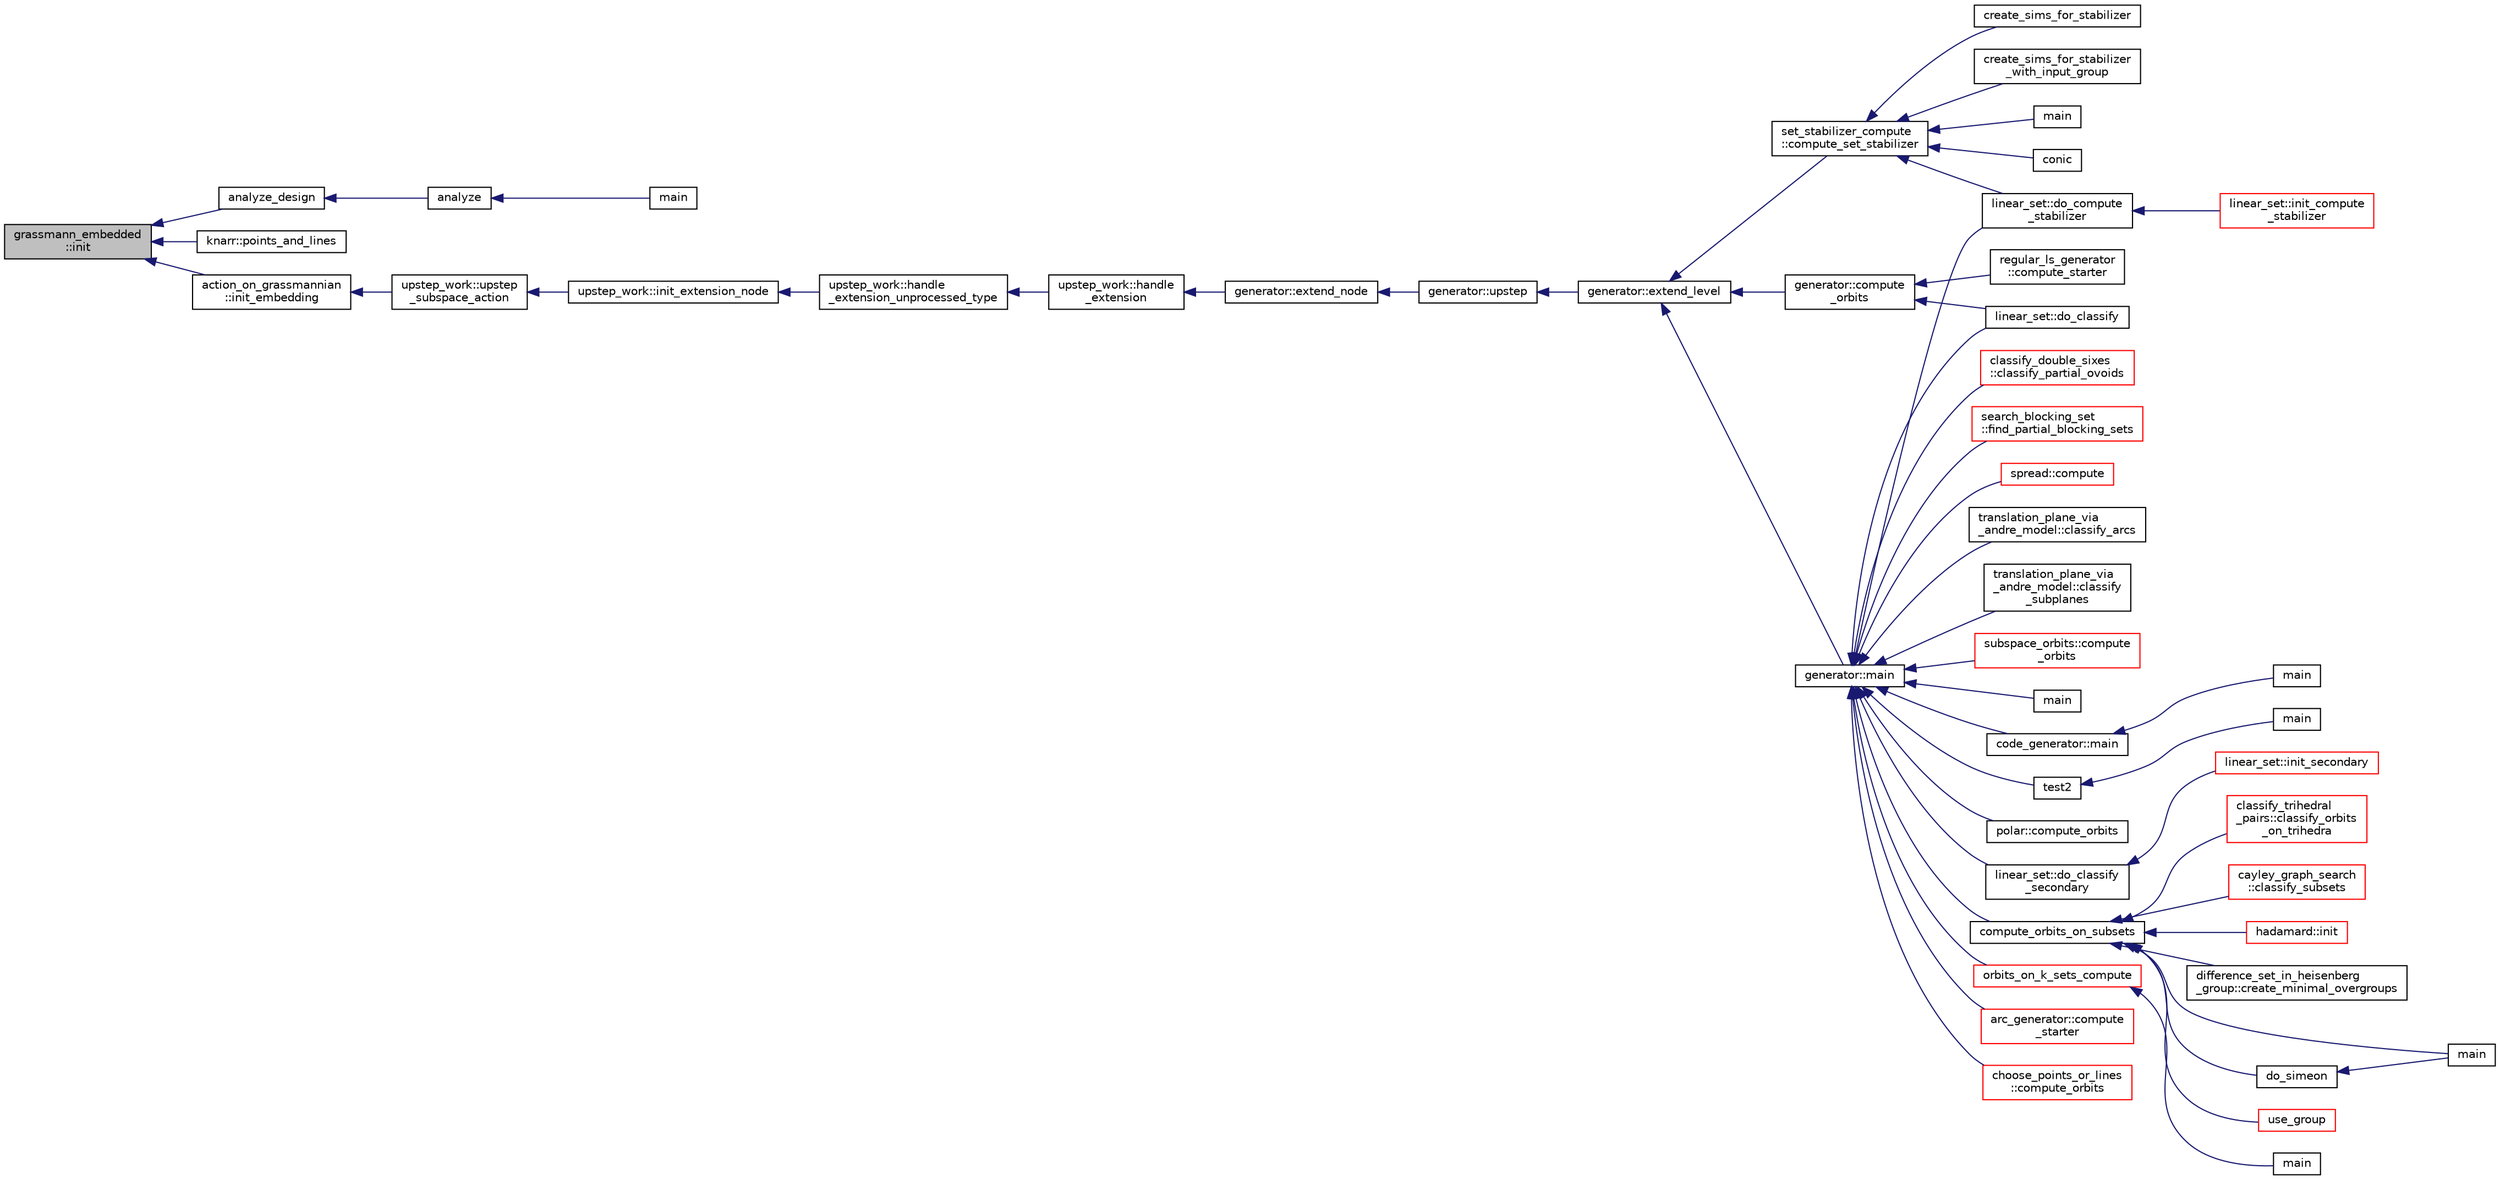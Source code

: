 digraph "grassmann_embedded::init"
{
  edge [fontname="Helvetica",fontsize="10",labelfontname="Helvetica",labelfontsize="10"];
  node [fontname="Helvetica",fontsize="10",shape=record];
  rankdir="LR";
  Node11 [label="grassmann_embedded\l::init",height=0.2,width=0.4,color="black", fillcolor="grey75", style="filled", fontcolor="black"];
  Node11 -> Node12 [dir="back",color="midnightblue",fontsize="10",style="solid",fontname="Helvetica"];
  Node12 [label="analyze_design",height=0.2,width=0.4,color="black", fillcolor="white", style="filled",URL="$d8/d03/analyze__q__designs_8_c.html#aeed4daa4f8cfe6d2005bd991432a6305"];
  Node12 -> Node13 [dir="back",color="midnightblue",fontsize="10",style="solid",fontname="Helvetica"];
  Node13 [label="analyze",height=0.2,width=0.4,color="black", fillcolor="white", style="filled",URL="$d8/d03/analyze__q__designs_8_c.html#a2bb7c896fafb33cfc91cf64d543e5606"];
  Node13 -> Node14 [dir="back",color="midnightblue",fontsize="10",style="solid",fontname="Helvetica"];
  Node14 [label="main",height=0.2,width=0.4,color="black", fillcolor="white", style="filled",URL="$d8/d03/analyze__q__designs_8_c.html#a217dbf8b442f20279ea00b898af96f52"];
  Node11 -> Node15 [dir="back",color="midnightblue",fontsize="10",style="solid",fontname="Helvetica"];
  Node15 [label="knarr::points_and_lines",height=0.2,width=0.4,color="black", fillcolor="white", style="filled",URL="$d7/de5/classknarr.html#abb50a19df35495d508b0cb127d4eb908"];
  Node11 -> Node16 [dir="back",color="midnightblue",fontsize="10",style="solid",fontname="Helvetica"];
  Node16 [label="action_on_grassmannian\l::init_embedding",height=0.2,width=0.4,color="black", fillcolor="white", style="filled",URL="$d9/ddf/classaction__on__grassmannian.html#acb563f33fd61018eda4e5aff9da6128f"];
  Node16 -> Node17 [dir="back",color="midnightblue",fontsize="10",style="solid",fontname="Helvetica"];
  Node17 [label="upstep_work::upstep\l_subspace_action",height=0.2,width=0.4,color="black", fillcolor="white", style="filled",URL="$d2/dd6/classupstep__work.html#afd45c862c93f460a2e523f074d024529"];
  Node17 -> Node18 [dir="back",color="midnightblue",fontsize="10",style="solid",fontname="Helvetica"];
  Node18 [label="upstep_work::init_extension_node",height=0.2,width=0.4,color="black", fillcolor="white", style="filled",URL="$d2/dd6/classupstep__work.html#ad74931a4c6dc97102d405a755433297d"];
  Node18 -> Node19 [dir="back",color="midnightblue",fontsize="10",style="solid",fontname="Helvetica"];
  Node19 [label="upstep_work::handle\l_extension_unprocessed_type",height=0.2,width=0.4,color="black", fillcolor="white", style="filled",URL="$d2/dd6/classupstep__work.html#a4687dfab87eb7d0646cb79008dd3d32d"];
  Node19 -> Node20 [dir="back",color="midnightblue",fontsize="10",style="solid",fontname="Helvetica"];
  Node20 [label="upstep_work::handle\l_extension",height=0.2,width=0.4,color="black", fillcolor="white", style="filled",URL="$d2/dd6/classupstep__work.html#ad8ba22a74e9884f92e11340b24e6a6d6"];
  Node20 -> Node21 [dir="back",color="midnightblue",fontsize="10",style="solid",fontname="Helvetica"];
  Node21 [label="generator::extend_node",height=0.2,width=0.4,color="black", fillcolor="white", style="filled",URL="$d7/d73/classgenerator.html#ac71fa071cf218f54cdd9306a541744ae"];
  Node21 -> Node22 [dir="back",color="midnightblue",fontsize="10",style="solid",fontname="Helvetica"];
  Node22 [label="generator::upstep",height=0.2,width=0.4,color="black", fillcolor="white", style="filled",URL="$d7/d73/classgenerator.html#ae0f2cebdabc821837f633656d7b0fdfe"];
  Node22 -> Node23 [dir="back",color="midnightblue",fontsize="10",style="solid",fontname="Helvetica"];
  Node23 [label="generator::extend_level",height=0.2,width=0.4,color="black", fillcolor="white", style="filled",URL="$d7/d73/classgenerator.html#a91b84d80ccec0cd2136bc221c30e0f8e"];
  Node23 -> Node24 [dir="back",color="midnightblue",fontsize="10",style="solid",fontname="Helvetica"];
  Node24 [label="set_stabilizer_compute\l::compute_set_stabilizer",height=0.2,width=0.4,color="black", fillcolor="white", style="filled",URL="$d8/dc6/classset__stabilizer__compute.html#ad4f92074322e98c7cd0ed5d4f8486b76"];
  Node24 -> Node25 [dir="back",color="midnightblue",fontsize="10",style="solid",fontname="Helvetica"];
  Node25 [label="main",height=0.2,width=0.4,color="black", fillcolor="white", style="filled",URL="$db/d67/test__hyperoval_8_c.html#a3c04138a5bfe5d72780bb7e82a18e627"];
  Node24 -> Node26 [dir="back",color="midnightblue",fontsize="10",style="solid",fontname="Helvetica"];
  Node26 [label="conic",height=0.2,width=0.4,color="black", fillcolor="white", style="filled",URL="$d4/de8/conic_8_c.html#a96def9474b981a9d5831a9b48d85d652"];
  Node24 -> Node27 [dir="back",color="midnightblue",fontsize="10",style="solid",fontname="Helvetica"];
  Node27 [label="linear_set::do_compute\l_stabilizer",height=0.2,width=0.4,color="black", fillcolor="white", style="filled",URL="$dd/d86/classlinear__set.html#ae8f58ded28fb5370f4459cca42b7463b"];
  Node27 -> Node28 [dir="back",color="midnightblue",fontsize="10",style="solid",fontname="Helvetica"];
  Node28 [label="linear_set::init_compute\l_stabilizer",height=0.2,width=0.4,color="red", fillcolor="white", style="filled",URL="$dd/d86/classlinear__set.html#a0cc3eaec1896fdc977b62e94623b055b"];
  Node24 -> Node30 [dir="back",color="midnightblue",fontsize="10",style="solid",fontname="Helvetica"];
  Node30 [label="create_sims_for_stabilizer",height=0.2,width=0.4,color="black", fillcolor="white", style="filled",URL="$d0/d76/tl__algebra__and__number__theory_8h.html#af2c67d225072549409be710ac3cd30f8"];
  Node24 -> Node31 [dir="back",color="midnightblue",fontsize="10",style="solid",fontname="Helvetica"];
  Node31 [label="create_sims_for_stabilizer\l_with_input_group",height=0.2,width=0.4,color="black", fillcolor="white", style="filled",URL="$d0/d76/tl__algebra__and__number__theory_8h.html#af5482567a8d6ba5c2fe593bf6f7f9a0f"];
  Node23 -> Node32 [dir="back",color="midnightblue",fontsize="10",style="solid",fontname="Helvetica"];
  Node32 [label="generator::compute\l_orbits",height=0.2,width=0.4,color="black", fillcolor="white", style="filled",URL="$d7/d73/classgenerator.html#a23989bc20ecaaed39c4119c758367f40"];
  Node32 -> Node33 [dir="back",color="midnightblue",fontsize="10",style="solid",fontname="Helvetica"];
  Node33 [label="regular_ls_generator\l::compute_starter",height=0.2,width=0.4,color="black", fillcolor="white", style="filled",URL="$d2/dd8/classregular__ls__generator.html#aa38907741058694a73194b02ceb4a53d"];
  Node32 -> Node34 [dir="back",color="midnightblue",fontsize="10",style="solid",fontname="Helvetica"];
  Node34 [label="linear_set::do_classify",height=0.2,width=0.4,color="black", fillcolor="white", style="filled",URL="$dd/d86/classlinear__set.html#a3eb2dbce7fa8b71901dfc12f288ddd0c"];
  Node23 -> Node35 [dir="back",color="midnightblue",fontsize="10",style="solid",fontname="Helvetica"];
  Node35 [label="generator::main",height=0.2,width=0.4,color="black", fillcolor="white", style="filled",URL="$d7/d73/classgenerator.html#a01abff8e9f231bf0d82e2e8e0061f242"];
  Node35 -> Node36 [dir="back",color="midnightblue",fontsize="10",style="solid",fontname="Helvetica"];
  Node36 [label="main",height=0.2,width=0.4,color="black", fillcolor="white", style="filled",URL="$d2/d11/codes_8h.html#a217dbf8b442f20279ea00b898af96f52"];
  Node35 -> Node37 [dir="back",color="midnightblue",fontsize="10",style="solid",fontname="Helvetica"];
  Node37 [label="code_generator::main",height=0.2,width=0.4,color="black", fillcolor="white", style="filled",URL="$db/d37/classcode__generator.html#ab3cf3a306e4032c2b471ac95321c599f"];
  Node37 -> Node38 [dir="back",color="midnightblue",fontsize="10",style="solid",fontname="Helvetica"];
  Node38 [label="main",height=0.2,width=0.4,color="black", fillcolor="white", style="filled",URL="$d4/d4f/codes_8_c.html#a217dbf8b442f20279ea00b898af96f52"];
  Node35 -> Node39 [dir="back",color="midnightblue",fontsize="10",style="solid",fontname="Helvetica"];
  Node39 [label="test2",height=0.2,width=0.4,color="black", fillcolor="white", style="filled",URL="$d9/db0/factor__space_8_c.html#a39d73a812e5fd8f1bc111e948368cb10"];
  Node39 -> Node40 [dir="back",color="midnightblue",fontsize="10",style="solid",fontname="Helvetica"];
  Node40 [label="main",height=0.2,width=0.4,color="black", fillcolor="white", style="filled",URL="$d9/db0/factor__space_8_c.html#a3c04138a5bfe5d72780bb7e82a18e627"];
  Node35 -> Node41 [dir="back",color="midnightblue",fontsize="10",style="solid",fontname="Helvetica"];
  Node41 [label="polar::compute_orbits",height=0.2,width=0.4,color="black", fillcolor="white", style="filled",URL="$da/d1c/classpolar.html#ac4c3c4f95d14c74ff4a3ec3f3479a1da"];
  Node35 -> Node34 [dir="back",color="midnightblue",fontsize="10",style="solid",fontname="Helvetica"];
  Node35 -> Node42 [dir="back",color="midnightblue",fontsize="10",style="solid",fontname="Helvetica"];
  Node42 [label="linear_set::do_classify\l_secondary",height=0.2,width=0.4,color="black", fillcolor="white", style="filled",URL="$dd/d86/classlinear__set.html#a47eb7f9995f3343abd3bdfbf9a9a9162"];
  Node42 -> Node43 [dir="back",color="midnightblue",fontsize="10",style="solid",fontname="Helvetica"];
  Node43 [label="linear_set::init_secondary",height=0.2,width=0.4,color="red", fillcolor="white", style="filled",URL="$dd/d86/classlinear__set.html#a7bf8cd7805559b5762921687a7c1ed97"];
  Node35 -> Node27 [dir="back",color="midnightblue",fontsize="10",style="solid",fontname="Helvetica"];
  Node35 -> Node45 [dir="back",color="midnightblue",fontsize="10",style="solid",fontname="Helvetica"];
  Node45 [label="compute_orbits_on_subsets",height=0.2,width=0.4,color="black", fillcolor="white", style="filled",URL="$d3/d35/snakes__and__ladders__global_8_c.html#af33697aede0480110b1227f727252637"];
  Node45 -> Node46 [dir="back",color="midnightblue",fontsize="10",style="solid",fontname="Helvetica"];
  Node46 [label="cayley_graph_search\l::classify_subsets",height=0.2,width=0.4,color="red", fillcolor="white", style="filled",URL="$de/dae/classcayley__graph__search.html#a4cf8a90752e018a281481ac80ad52c4b"];
  Node45 -> Node49 [dir="back",color="midnightblue",fontsize="10",style="solid",fontname="Helvetica"];
  Node49 [label="hadamard::init",height=0.2,width=0.4,color="red", fillcolor="white", style="filled",URL="$d7/dbb/classhadamard.html#a16af359850b8bdd0d2a73e260d496c33"];
  Node45 -> Node51 [dir="back",color="midnightblue",fontsize="10",style="solid",fontname="Helvetica"];
  Node51 [label="difference_set_in_heisenberg\l_group::create_minimal_overgroups",height=0.2,width=0.4,color="black", fillcolor="white", style="filled",URL="$de/d8a/classdifference__set__in__heisenberg__group.html#a9bde5ad5da3ebaebf98fbfd3e8110b79"];
  Node45 -> Node52 [dir="back",color="midnightblue",fontsize="10",style="solid",fontname="Helvetica"];
  Node52 [label="main",height=0.2,width=0.4,color="black", fillcolor="white", style="filled",URL="$d5/d13/simeon_8_c.html#ae66f6b31b5ad750f1fe042a706a4e3d4"];
  Node45 -> Node53 [dir="back",color="midnightblue",fontsize="10",style="solid",fontname="Helvetica"];
  Node53 [label="do_simeon",height=0.2,width=0.4,color="black", fillcolor="white", style="filled",URL="$d5/d13/simeon_8_c.html#a36cf3f9cb484fa44da7a7dfcbe9385d0"];
  Node53 -> Node52 [dir="back",color="midnightblue",fontsize="10",style="solid",fontname="Helvetica"];
  Node45 -> Node54 [dir="back",color="midnightblue",fontsize="10",style="solid",fontname="Helvetica"];
  Node54 [label="use_group",height=0.2,width=0.4,color="red", fillcolor="white", style="filled",URL="$d9/d9f/all__cliques_8_c.html#aba62531e97173264c39afe2c7857af31"];
  Node45 -> Node56 [dir="back",color="midnightblue",fontsize="10",style="solid",fontname="Helvetica"];
  Node56 [label="classify_trihedral\l_pairs::classify_orbits\l_on_trihedra",height=0.2,width=0.4,color="red", fillcolor="white", style="filled",URL="$d1/d21/classclassify__trihedral__pairs.html#a99625621bfba4bb65b3d60304b306539"];
  Node35 -> Node63 [dir="back",color="midnightblue",fontsize="10",style="solid",fontname="Helvetica"];
  Node63 [label="orbits_on_k_sets_compute",height=0.2,width=0.4,color="red", fillcolor="white", style="filled",URL="$d3/d35/snakes__and__ladders__global_8_c.html#a96743526b15703539d544499276aaa71"];
  Node63 -> Node64 [dir="back",color="midnightblue",fontsize="10",style="solid",fontname="Helvetica"];
  Node64 [label="main",height=0.2,width=0.4,color="black", fillcolor="white", style="filled",URL="$d9/d5f/example__fano__plane_8_c.html#ae66f6b31b5ad750f1fe042a706a4e3d4"];
  Node35 -> Node74 [dir="back",color="midnightblue",fontsize="10",style="solid",fontname="Helvetica"];
  Node74 [label="arc_generator::compute\l_starter",height=0.2,width=0.4,color="red", fillcolor="white", style="filled",URL="$d4/d21/classarc__generator.html#aad1dcec3a1c302e743d574bd1ac857d9"];
  Node35 -> Node79 [dir="back",color="midnightblue",fontsize="10",style="solid",fontname="Helvetica"];
  Node79 [label="choose_points_or_lines\l::compute_orbits",height=0.2,width=0.4,color="red", fillcolor="white", style="filled",URL="$d6/d75/classchoose__points__or__lines.html#adc353e2d41dc8a39563322c8cdd85f61"];
  Node35 -> Node81 [dir="back",color="midnightblue",fontsize="10",style="solid",fontname="Helvetica"];
  Node81 [label="classify_double_sixes\l::classify_partial_ovoids",height=0.2,width=0.4,color="red", fillcolor="white", style="filled",URL="$dd/d23/classclassify__double__sixes.html#a2253fca143a0e8a3e39655eb05668ae9"];
  Node35 -> Node83 [dir="back",color="midnightblue",fontsize="10",style="solid",fontname="Helvetica"];
  Node83 [label="search_blocking_set\l::find_partial_blocking_sets",height=0.2,width=0.4,color="red", fillcolor="white", style="filled",URL="$dc/d36/classsearch__blocking__set.html#ad3fdb3d356db75a02c406bc9d4e9e9b6"];
  Node35 -> Node85 [dir="back",color="midnightblue",fontsize="10",style="solid",fontname="Helvetica"];
  Node85 [label="spread::compute",height=0.2,width=0.4,color="red", fillcolor="white", style="filled",URL="$da/dc1/classspread.html#a9674466d3e03b8dad79882299c638a21"];
  Node35 -> Node87 [dir="back",color="midnightblue",fontsize="10",style="solid",fontname="Helvetica"];
  Node87 [label="translation_plane_via\l_andre_model::classify_arcs",height=0.2,width=0.4,color="black", fillcolor="white", style="filled",URL="$d1/dcc/classtranslation__plane__via__andre__model.html#ac8f002e812a8b152d41e806688601c5e"];
  Node35 -> Node88 [dir="back",color="midnightblue",fontsize="10",style="solid",fontname="Helvetica"];
  Node88 [label="translation_plane_via\l_andre_model::classify\l_subplanes",height=0.2,width=0.4,color="black", fillcolor="white", style="filled",URL="$d1/dcc/classtranslation__plane__via__andre__model.html#a794fefa95f0a7f7b887133375988ee55"];
  Node35 -> Node89 [dir="back",color="midnightblue",fontsize="10",style="solid",fontname="Helvetica"];
  Node89 [label="subspace_orbits::compute\l_orbits",height=0.2,width=0.4,color="red", fillcolor="white", style="filled",URL="$d2/d9f/classsubspace__orbits.html#a2778f8d49cde1675de1ef6acfe180b63"];
}
